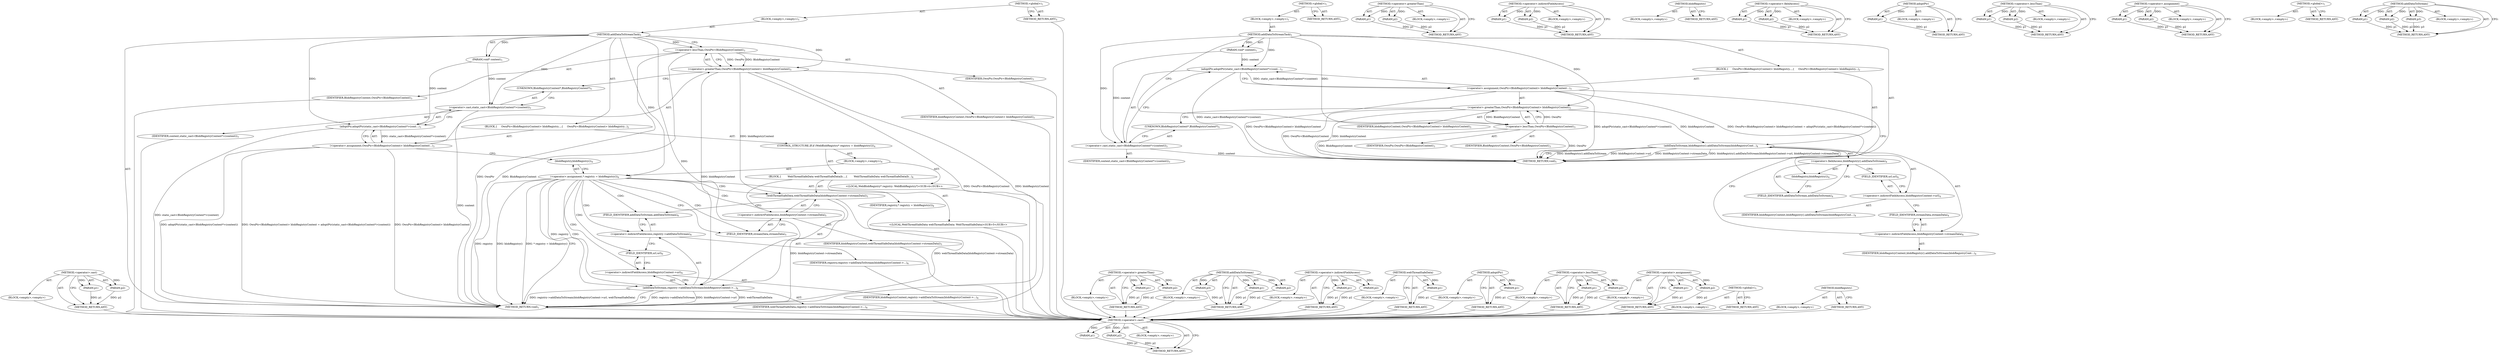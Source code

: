 digraph "blobRegistry" {
vulnerable_67 [label=<(METHOD,&lt;operator&gt;.cast)>];
vulnerable_68 [label=<(PARAM,p1)>];
vulnerable_69 [label=<(PARAM,p2)>];
vulnerable_70 [label=<(BLOCK,&lt;empty&gt;,&lt;empty&gt;)>];
vulnerable_71 [label=<(METHOD_RETURN,ANY)>];
vulnerable_6 [label=<(METHOD,&lt;global&gt;)<SUB>1</SUB>>];
vulnerable_7 [label=<(BLOCK,&lt;empty&gt;,&lt;empty&gt;)<SUB>1</SUB>>];
vulnerable_8 [label=<(METHOD,addDataToStreamTask)<SUB>1</SUB>>];
vulnerable_9 [label=<(PARAM,void* context)<SUB>1</SUB>>];
vulnerable_10 [label=<(BLOCK,{
     OwnPtr&lt;BlobRegistryContext&gt; blobRegistry...,{
     OwnPtr&lt;BlobRegistryContext&gt; blobRegistry...)<SUB>2</SUB>>];
vulnerable_11 [label=<(&lt;operator&gt;.assignment,OwnPtr&lt;BlobRegistryContext&gt; blobRegistryContext...)<SUB>3</SUB>>];
vulnerable_12 [label=<(&lt;operator&gt;.greaterThan,OwnPtr&lt;BlobRegistryContext&gt; blobRegistryContext)<SUB>3</SUB>>];
vulnerable_13 [label=<(&lt;operator&gt;.lessThan,OwnPtr&lt;BlobRegistryContext)<SUB>3</SUB>>];
vulnerable_14 [label=<(IDENTIFIER,OwnPtr,OwnPtr&lt;BlobRegistryContext)<SUB>3</SUB>>];
vulnerable_15 [label=<(IDENTIFIER,BlobRegistryContext,OwnPtr&lt;BlobRegistryContext)<SUB>3</SUB>>];
vulnerable_16 [label=<(IDENTIFIER,blobRegistryContext,OwnPtr&lt;BlobRegistryContext&gt; blobRegistryContext)<SUB>3</SUB>>];
vulnerable_17 [label=<(adoptPtr,adoptPtr(static_cast&lt;BlobRegistryContext*&gt;(cont...)<SUB>3</SUB>>];
vulnerable_18 [label=<(&lt;operator&gt;.cast,static_cast&lt;BlobRegistryContext*&gt;(context))<SUB>3</SUB>>];
vulnerable_19 [label=<(UNKNOWN,BlobRegistryContext*,BlobRegistryContext*)<SUB>3</SUB>>];
vulnerable_20 [label=<(IDENTIFIER,context,static_cast&lt;BlobRegistryContext*&gt;(context))<SUB>3</SUB>>];
vulnerable_21 [label=<(addDataToStream,blobRegistry().addDataToStream(blobRegistryCont...)<SUB>4</SUB>>];
vulnerable_22 [label=<(&lt;operator&gt;.fieldAccess,blobRegistry().addDataToStream)<SUB>4</SUB>>];
vulnerable_23 [label=<(blobRegistry,blobRegistry())<SUB>4</SUB>>];
vulnerable_24 [label=<(FIELD_IDENTIFIER,addDataToStream,addDataToStream)<SUB>4</SUB>>];
vulnerable_25 [label=<(&lt;operator&gt;.indirectFieldAccess,blobRegistryContext-&gt;url)<SUB>4</SUB>>];
vulnerable_26 [label=<(IDENTIFIER,blobRegistryContext,blobRegistry().addDataToStream(blobRegistryCont...)<SUB>4</SUB>>];
vulnerable_27 [label=<(FIELD_IDENTIFIER,url,url)<SUB>4</SUB>>];
vulnerable_28 [label=<(&lt;operator&gt;.indirectFieldAccess,blobRegistryContext-&gt;streamData)<SUB>4</SUB>>];
vulnerable_29 [label=<(IDENTIFIER,blobRegistryContext,blobRegistry().addDataToStream(blobRegistryCont...)<SUB>4</SUB>>];
vulnerable_30 [label=<(FIELD_IDENTIFIER,streamData,streamData)<SUB>4</SUB>>];
vulnerable_31 [label=<(METHOD_RETURN,void)<SUB>1</SUB>>];
vulnerable_33 [label=<(METHOD_RETURN,ANY)<SUB>1</SUB>>];
vulnerable_53 [label=<(METHOD,&lt;operator&gt;.greaterThan)>];
vulnerable_54 [label=<(PARAM,p1)>];
vulnerable_55 [label=<(PARAM,p2)>];
vulnerable_56 [label=<(BLOCK,&lt;empty&gt;,&lt;empty&gt;)>];
vulnerable_57 [label=<(METHOD_RETURN,ANY)>];
vulnerable_86 [label=<(METHOD,&lt;operator&gt;.indirectFieldAccess)>];
vulnerable_87 [label=<(PARAM,p1)>];
vulnerable_88 [label=<(PARAM,p2)>];
vulnerable_89 [label=<(BLOCK,&lt;empty&gt;,&lt;empty&gt;)>];
vulnerable_90 [label=<(METHOD_RETURN,ANY)>];
vulnerable_83 [label=<(METHOD,blobRegistry)>];
vulnerable_84 [label=<(BLOCK,&lt;empty&gt;,&lt;empty&gt;)>];
vulnerable_85 [label=<(METHOD_RETURN,ANY)>];
vulnerable_78 [label=<(METHOD,&lt;operator&gt;.fieldAccess)>];
vulnerable_79 [label=<(PARAM,p1)>];
vulnerable_80 [label=<(PARAM,p2)>];
vulnerable_81 [label=<(BLOCK,&lt;empty&gt;,&lt;empty&gt;)>];
vulnerable_82 [label=<(METHOD_RETURN,ANY)>];
vulnerable_63 [label=<(METHOD,adoptPtr)>];
vulnerable_64 [label=<(PARAM,p1)>];
vulnerable_65 [label=<(BLOCK,&lt;empty&gt;,&lt;empty&gt;)>];
vulnerable_66 [label=<(METHOD_RETURN,ANY)>];
vulnerable_58 [label=<(METHOD,&lt;operator&gt;.lessThan)>];
vulnerable_59 [label=<(PARAM,p1)>];
vulnerable_60 [label=<(PARAM,p2)>];
vulnerable_61 [label=<(BLOCK,&lt;empty&gt;,&lt;empty&gt;)>];
vulnerable_62 [label=<(METHOD_RETURN,ANY)>];
vulnerable_48 [label=<(METHOD,&lt;operator&gt;.assignment)>];
vulnerable_49 [label=<(PARAM,p1)>];
vulnerable_50 [label=<(PARAM,p2)>];
vulnerable_51 [label=<(BLOCK,&lt;empty&gt;,&lt;empty&gt;)>];
vulnerable_52 [label=<(METHOD_RETURN,ANY)>];
vulnerable_42 [label=<(METHOD,&lt;global&gt;)<SUB>1</SUB>>];
vulnerable_43 [label=<(BLOCK,&lt;empty&gt;,&lt;empty&gt;)>];
vulnerable_44 [label=<(METHOD_RETURN,ANY)>];
vulnerable_72 [label=<(METHOD,addDataToStream)>];
vulnerable_73 [label=<(PARAM,p1)>];
vulnerable_74 [label=<(PARAM,p2)>];
vulnerable_75 [label=<(PARAM,p3)>];
vulnerable_76 [label=<(BLOCK,&lt;empty&gt;,&lt;empty&gt;)>];
vulnerable_77 [label=<(METHOD_RETURN,ANY)>];
fixed_81 [label=<(METHOD,&lt;operator&gt;.cast)>];
fixed_82 [label=<(PARAM,p1)>];
fixed_83 [label=<(PARAM,p2)>];
fixed_84 [label=<(BLOCK,&lt;empty&gt;,&lt;empty&gt;)>];
fixed_85 [label=<(METHOD_RETURN,ANY)>];
fixed_6 [label=<(METHOD,&lt;global&gt;)<SUB>1</SUB>>];
fixed_7 [label=<(BLOCK,&lt;empty&gt;,&lt;empty&gt;)<SUB>1</SUB>>];
fixed_8 [label=<(METHOD,addDataToStreamTask)<SUB>1</SUB>>];
fixed_9 [label=<(PARAM,void* context)<SUB>1</SUB>>];
fixed_10 [label=<(BLOCK,{
     OwnPtr&lt;BlobRegistryContext&gt; blobRegistry...,{
     OwnPtr&lt;BlobRegistryContext&gt; blobRegistry...)<SUB>2</SUB>>];
fixed_11 [label=<(&lt;operator&gt;.assignment,OwnPtr&lt;BlobRegistryContext&gt; blobRegistryContext...)<SUB>3</SUB>>];
fixed_12 [label=<(&lt;operator&gt;.greaterThan,OwnPtr&lt;BlobRegistryContext&gt; blobRegistryContext)<SUB>3</SUB>>];
fixed_13 [label=<(&lt;operator&gt;.lessThan,OwnPtr&lt;BlobRegistryContext)<SUB>3</SUB>>];
fixed_14 [label=<(IDENTIFIER,OwnPtr,OwnPtr&lt;BlobRegistryContext)<SUB>3</SUB>>];
fixed_15 [label=<(IDENTIFIER,BlobRegistryContext,OwnPtr&lt;BlobRegistryContext)<SUB>3</SUB>>];
fixed_16 [label=<(IDENTIFIER,blobRegistryContext,OwnPtr&lt;BlobRegistryContext&gt; blobRegistryContext)<SUB>3</SUB>>];
fixed_17 [label=<(adoptPtr,adoptPtr(static_cast&lt;BlobRegistryContext*&gt;(cont...)<SUB>3</SUB>>];
fixed_18 [label=<(&lt;operator&gt;.cast,static_cast&lt;BlobRegistryContext*&gt;(context))<SUB>3</SUB>>];
fixed_19 [label=<(UNKNOWN,BlobRegistryContext*,BlobRegistryContext*)<SUB>3</SUB>>];
fixed_20 [label=<(IDENTIFIER,context,static_cast&lt;BlobRegistryContext*&gt;(context))<SUB>3</SUB>>];
fixed_21 [label=<(CONTROL_STRUCTURE,IF,if (WebBlobRegistry* registry = blobRegistry()))<SUB>4</SUB>>];
fixed_22 [label=<(BLOCK,&lt;empty&gt;,&lt;empty&gt;)<SUB>4</SUB>>];
fixed_23 [label="<(LOCAL,WebBlobRegistry* registry: WebBlobRegistry*)<SUB>4</SUB>>"];
fixed_24 [label=<(&lt;operator&gt;.assignment,* registry = blobRegistry())<SUB>4</SUB>>];
fixed_25 [label=<(IDENTIFIER,registry,* registry = blobRegistry())<SUB>4</SUB>>];
fixed_26 [label=<(blobRegistry,blobRegistry())<SUB>4</SUB>>];
fixed_27 [label=<(BLOCK,{
        WebThreadSafeData webThreadSafeData(b...,{
        WebThreadSafeData webThreadSafeData(b...)<SUB>4</SUB>>];
fixed_28 [label="<(LOCAL,WebThreadSafeData webThreadSafeData: WebThreadSafeData)<SUB>5</SUB>>"];
fixed_29 [label=<(webThreadSafeData,webThreadSafeData(blobRegistryContext-&gt;streamData))<SUB>5</SUB>>];
fixed_30 [label=<(&lt;operator&gt;.indirectFieldAccess,blobRegistryContext-&gt;streamData)<SUB>5</SUB>>];
fixed_31 [label=<(IDENTIFIER,blobRegistryContext,webThreadSafeData(blobRegistryContext-&gt;streamData))<SUB>5</SUB>>];
fixed_32 [label=<(FIELD_IDENTIFIER,streamData,streamData)<SUB>5</SUB>>];
fixed_33 [label=<(addDataToStream,registry-&gt;addDataToStream(blobRegistryContext-&gt;...)<SUB>6</SUB>>];
fixed_34 [label=<(&lt;operator&gt;.indirectFieldAccess,registry-&gt;addDataToStream)<SUB>6</SUB>>];
fixed_35 [label=<(IDENTIFIER,registry,registry-&gt;addDataToStream(blobRegistryContext-&gt;...)<SUB>6</SUB>>];
fixed_36 [label=<(FIELD_IDENTIFIER,addDataToStream,addDataToStream)<SUB>6</SUB>>];
fixed_37 [label=<(&lt;operator&gt;.indirectFieldAccess,blobRegistryContext-&gt;url)<SUB>6</SUB>>];
fixed_38 [label=<(IDENTIFIER,blobRegistryContext,registry-&gt;addDataToStream(blobRegistryContext-&gt;...)<SUB>6</SUB>>];
fixed_39 [label=<(FIELD_IDENTIFIER,url,url)<SUB>6</SUB>>];
fixed_40 [label=<(IDENTIFIER,webThreadSafeData,registry-&gt;addDataToStream(blobRegistryContext-&gt;...)<SUB>6</SUB>>];
fixed_41 [label=<(METHOD_RETURN,void)<SUB>1</SUB>>];
fixed_43 [label=<(METHOD_RETURN,ANY)<SUB>1</SUB>>];
fixed_67 [label=<(METHOD,&lt;operator&gt;.greaterThan)>];
fixed_68 [label=<(PARAM,p1)>];
fixed_69 [label=<(PARAM,p2)>];
fixed_70 [label=<(BLOCK,&lt;empty&gt;,&lt;empty&gt;)>];
fixed_71 [label=<(METHOD_RETURN,ANY)>];
fixed_98 [label=<(METHOD,addDataToStream)>];
fixed_99 [label=<(PARAM,p1)>];
fixed_100 [label=<(PARAM,p2)>];
fixed_101 [label=<(PARAM,p3)>];
fixed_102 [label=<(BLOCK,&lt;empty&gt;,&lt;empty&gt;)>];
fixed_103 [label=<(METHOD_RETURN,ANY)>];
fixed_93 [label=<(METHOD,&lt;operator&gt;.indirectFieldAccess)>];
fixed_94 [label=<(PARAM,p1)>];
fixed_95 [label=<(PARAM,p2)>];
fixed_96 [label=<(BLOCK,&lt;empty&gt;,&lt;empty&gt;)>];
fixed_97 [label=<(METHOD_RETURN,ANY)>];
fixed_89 [label=<(METHOD,webThreadSafeData)>];
fixed_90 [label=<(PARAM,p1)>];
fixed_91 [label=<(BLOCK,&lt;empty&gt;,&lt;empty&gt;)>];
fixed_92 [label=<(METHOD_RETURN,ANY)>];
fixed_77 [label=<(METHOD,adoptPtr)>];
fixed_78 [label=<(PARAM,p1)>];
fixed_79 [label=<(BLOCK,&lt;empty&gt;,&lt;empty&gt;)>];
fixed_80 [label=<(METHOD_RETURN,ANY)>];
fixed_72 [label=<(METHOD,&lt;operator&gt;.lessThan)>];
fixed_73 [label=<(PARAM,p1)>];
fixed_74 [label=<(PARAM,p2)>];
fixed_75 [label=<(BLOCK,&lt;empty&gt;,&lt;empty&gt;)>];
fixed_76 [label=<(METHOD_RETURN,ANY)>];
fixed_62 [label=<(METHOD,&lt;operator&gt;.assignment)>];
fixed_63 [label=<(PARAM,p1)>];
fixed_64 [label=<(PARAM,p2)>];
fixed_65 [label=<(BLOCK,&lt;empty&gt;,&lt;empty&gt;)>];
fixed_66 [label=<(METHOD_RETURN,ANY)>];
fixed_56 [label=<(METHOD,&lt;global&gt;)<SUB>1</SUB>>];
fixed_57 [label=<(BLOCK,&lt;empty&gt;,&lt;empty&gt;)>];
fixed_58 [label=<(METHOD_RETURN,ANY)>];
fixed_86 [label=<(METHOD,blobRegistry)>];
fixed_87 [label=<(BLOCK,&lt;empty&gt;,&lt;empty&gt;)>];
fixed_88 [label=<(METHOD_RETURN,ANY)>];
vulnerable_67 -> vulnerable_68  [key=0, label="AST: "];
vulnerable_67 -> vulnerable_68  [key=1, label="DDG: "];
vulnerable_67 -> vulnerable_70  [key=0, label="AST: "];
vulnerable_67 -> vulnerable_69  [key=0, label="AST: "];
vulnerable_67 -> vulnerable_69  [key=1, label="DDG: "];
vulnerable_67 -> vulnerable_71  [key=0, label="AST: "];
vulnerable_67 -> vulnerable_71  [key=1, label="CFG: "];
vulnerable_68 -> vulnerable_71  [key=0, label="DDG: p1"];
vulnerable_69 -> vulnerable_71  [key=0, label="DDG: p2"];
vulnerable_6 -> vulnerable_7  [key=0, label="AST: "];
vulnerable_6 -> vulnerable_33  [key=0, label="AST: "];
vulnerable_6 -> vulnerable_33  [key=1, label="CFG: "];
vulnerable_7 -> vulnerable_8  [key=0, label="AST: "];
vulnerable_8 -> vulnerable_9  [key=0, label="AST: "];
vulnerable_8 -> vulnerable_9  [key=1, label="DDG: "];
vulnerable_8 -> vulnerable_10  [key=0, label="AST: "];
vulnerable_8 -> vulnerable_31  [key=0, label="AST: "];
vulnerable_8 -> vulnerable_13  [key=0, label="CFG: "];
vulnerable_8 -> vulnerable_13  [key=1, label="DDG: "];
vulnerable_8 -> vulnerable_12  [key=0, label="DDG: "];
vulnerable_8 -> vulnerable_17  [key=0, label="DDG: "];
vulnerable_8 -> vulnerable_18  [key=0, label="DDG: "];
vulnerable_9 -> vulnerable_17  [key=0, label="DDG: context"];
vulnerable_9 -> vulnerable_18  [key=0, label="DDG: context"];
vulnerable_10 -> vulnerable_11  [key=0, label="AST: "];
vulnerable_10 -> vulnerable_21  [key=0, label="AST: "];
vulnerable_11 -> vulnerable_12  [key=0, label="AST: "];
vulnerable_11 -> vulnerable_17  [key=0, label="AST: "];
vulnerable_11 -> vulnerable_23  [key=0, label="CFG: "];
vulnerable_11 -> vulnerable_31  [key=0, label="DDG: OwnPtr&lt;BlobRegistryContext&gt; blobRegistryContext"];
vulnerable_11 -> vulnerable_31  [key=1, label="DDG: adoptPtr(static_cast&lt;BlobRegistryContext*&gt;(context))"];
vulnerable_11 -> vulnerable_31  [key=2, label="DDG: OwnPtr&lt;BlobRegistryContext&gt; blobRegistryContext = adoptPtr(static_cast&lt;BlobRegistryContext*&gt;(context))"];
vulnerable_12 -> vulnerable_13  [key=0, label="AST: "];
vulnerable_12 -> vulnerable_16  [key=0, label="AST: "];
vulnerable_12 -> vulnerable_19  [key=0, label="CFG: "];
vulnerable_12 -> vulnerable_31  [key=0, label="DDG: OwnPtr&lt;BlobRegistryContext"];
vulnerable_12 -> vulnerable_31  [key=1, label="DDG: blobRegistryContext"];
vulnerable_12 -> vulnerable_21  [key=0, label="DDG: blobRegistryContext"];
vulnerable_13 -> vulnerable_14  [key=0, label="AST: "];
vulnerable_13 -> vulnerable_15  [key=0, label="AST: "];
vulnerable_13 -> vulnerable_12  [key=0, label="CFG: "];
vulnerable_13 -> vulnerable_12  [key=1, label="DDG: OwnPtr"];
vulnerable_13 -> vulnerable_12  [key=2, label="DDG: BlobRegistryContext"];
vulnerable_13 -> vulnerable_31  [key=0, label="DDG: BlobRegistryContext"];
vulnerable_13 -> vulnerable_31  [key=1, label="DDG: OwnPtr"];
vulnerable_17 -> vulnerable_18  [key=0, label="AST: "];
vulnerable_17 -> vulnerable_11  [key=0, label="CFG: "];
vulnerable_17 -> vulnerable_11  [key=1, label="DDG: static_cast&lt;BlobRegistryContext*&gt;(context)"];
vulnerable_17 -> vulnerable_31  [key=0, label="DDG: static_cast&lt;BlobRegistryContext*&gt;(context)"];
vulnerable_18 -> vulnerable_19  [key=0, label="AST: "];
vulnerable_18 -> vulnerable_20  [key=0, label="AST: "];
vulnerable_18 -> vulnerable_17  [key=0, label="CFG: "];
vulnerable_18 -> vulnerable_31  [key=0, label="DDG: context"];
vulnerable_19 -> vulnerable_18  [key=0, label="CFG: "];
vulnerable_21 -> vulnerable_22  [key=0, label="AST: "];
vulnerable_21 -> vulnerable_25  [key=0, label="AST: "];
vulnerable_21 -> vulnerable_28  [key=0, label="AST: "];
vulnerable_21 -> vulnerable_31  [key=0, label="CFG: "];
vulnerable_21 -> vulnerable_31  [key=1, label="DDG: blobRegistry().addDataToStream"];
vulnerable_21 -> vulnerable_31  [key=2, label="DDG: blobRegistryContext-&gt;url"];
vulnerable_21 -> vulnerable_31  [key=3, label="DDG: blobRegistryContext-&gt;streamData"];
vulnerable_21 -> vulnerable_31  [key=4, label="DDG: blobRegistry().addDataToStream(blobRegistryContext-&gt;url, blobRegistryContext-&gt;streamData)"];
vulnerable_22 -> vulnerable_23  [key=0, label="AST: "];
vulnerable_22 -> vulnerable_24  [key=0, label="AST: "];
vulnerable_22 -> vulnerable_27  [key=0, label="CFG: "];
vulnerable_23 -> vulnerable_24  [key=0, label="CFG: "];
vulnerable_24 -> vulnerable_22  [key=0, label="CFG: "];
vulnerable_25 -> vulnerable_26  [key=0, label="AST: "];
vulnerable_25 -> vulnerable_27  [key=0, label="AST: "];
vulnerable_25 -> vulnerable_30  [key=0, label="CFG: "];
vulnerable_27 -> vulnerable_25  [key=0, label="CFG: "];
vulnerable_28 -> vulnerable_29  [key=0, label="AST: "];
vulnerable_28 -> vulnerable_30  [key=0, label="AST: "];
vulnerable_28 -> vulnerable_21  [key=0, label="CFG: "];
vulnerable_30 -> vulnerable_28  [key=0, label="CFG: "];
vulnerable_53 -> vulnerable_54  [key=0, label="AST: "];
vulnerable_53 -> vulnerable_54  [key=1, label="DDG: "];
vulnerable_53 -> vulnerable_56  [key=0, label="AST: "];
vulnerable_53 -> vulnerable_55  [key=0, label="AST: "];
vulnerable_53 -> vulnerable_55  [key=1, label="DDG: "];
vulnerable_53 -> vulnerable_57  [key=0, label="AST: "];
vulnerable_53 -> vulnerable_57  [key=1, label="CFG: "];
vulnerable_54 -> vulnerable_57  [key=0, label="DDG: p1"];
vulnerable_55 -> vulnerable_57  [key=0, label="DDG: p2"];
vulnerable_86 -> vulnerable_87  [key=0, label="AST: "];
vulnerable_86 -> vulnerable_87  [key=1, label="DDG: "];
vulnerable_86 -> vulnerable_89  [key=0, label="AST: "];
vulnerable_86 -> vulnerable_88  [key=0, label="AST: "];
vulnerable_86 -> vulnerable_88  [key=1, label="DDG: "];
vulnerable_86 -> vulnerable_90  [key=0, label="AST: "];
vulnerable_86 -> vulnerable_90  [key=1, label="CFG: "];
vulnerable_87 -> vulnerable_90  [key=0, label="DDG: p1"];
vulnerable_88 -> vulnerable_90  [key=0, label="DDG: p2"];
vulnerable_83 -> vulnerable_84  [key=0, label="AST: "];
vulnerable_83 -> vulnerable_85  [key=0, label="AST: "];
vulnerable_83 -> vulnerable_85  [key=1, label="CFG: "];
vulnerable_78 -> vulnerable_79  [key=0, label="AST: "];
vulnerable_78 -> vulnerable_79  [key=1, label="DDG: "];
vulnerable_78 -> vulnerable_81  [key=0, label="AST: "];
vulnerable_78 -> vulnerable_80  [key=0, label="AST: "];
vulnerable_78 -> vulnerable_80  [key=1, label="DDG: "];
vulnerable_78 -> vulnerable_82  [key=0, label="AST: "];
vulnerable_78 -> vulnerable_82  [key=1, label="CFG: "];
vulnerable_79 -> vulnerable_82  [key=0, label="DDG: p1"];
vulnerable_80 -> vulnerable_82  [key=0, label="DDG: p2"];
vulnerable_63 -> vulnerable_64  [key=0, label="AST: "];
vulnerable_63 -> vulnerable_64  [key=1, label="DDG: "];
vulnerable_63 -> vulnerable_65  [key=0, label="AST: "];
vulnerable_63 -> vulnerable_66  [key=0, label="AST: "];
vulnerable_63 -> vulnerable_66  [key=1, label="CFG: "];
vulnerable_64 -> vulnerable_66  [key=0, label="DDG: p1"];
vulnerable_58 -> vulnerable_59  [key=0, label="AST: "];
vulnerable_58 -> vulnerable_59  [key=1, label="DDG: "];
vulnerable_58 -> vulnerable_61  [key=0, label="AST: "];
vulnerable_58 -> vulnerable_60  [key=0, label="AST: "];
vulnerable_58 -> vulnerable_60  [key=1, label="DDG: "];
vulnerable_58 -> vulnerable_62  [key=0, label="AST: "];
vulnerable_58 -> vulnerable_62  [key=1, label="CFG: "];
vulnerable_59 -> vulnerable_62  [key=0, label="DDG: p1"];
vulnerable_60 -> vulnerable_62  [key=0, label="DDG: p2"];
vulnerable_48 -> vulnerable_49  [key=0, label="AST: "];
vulnerable_48 -> vulnerable_49  [key=1, label="DDG: "];
vulnerable_48 -> vulnerable_51  [key=0, label="AST: "];
vulnerable_48 -> vulnerable_50  [key=0, label="AST: "];
vulnerable_48 -> vulnerable_50  [key=1, label="DDG: "];
vulnerable_48 -> vulnerable_52  [key=0, label="AST: "];
vulnerable_48 -> vulnerable_52  [key=1, label="CFG: "];
vulnerable_49 -> vulnerable_52  [key=0, label="DDG: p1"];
vulnerable_50 -> vulnerable_52  [key=0, label="DDG: p2"];
vulnerable_42 -> vulnerable_43  [key=0, label="AST: "];
vulnerable_42 -> vulnerable_44  [key=0, label="AST: "];
vulnerable_42 -> vulnerable_44  [key=1, label="CFG: "];
vulnerable_72 -> vulnerable_73  [key=0, label="AST: "];
vulnerable_72 -> vulnerable_73  [key=1, label="DDG: "];
vulnerable_72 -> vulnerable_76  [key=0, label="AST: "];
vulnerable_72 -> vulnerable_74  [key=0, label="AST: "];
vulnerable_72 -> vulnerable_74  [key=1, label="DDG: "];
vulnerable_72 -> vulnerable_77  [key=0, label="AST: "];
vulnerable_72 -> vulnerable_77  [key=1, label="CFG: "];
vulnerable_72 -> vulnerable_75  [key=0, label="AST: "];
vulnerable_72 -> vulnerable_75  [key=1, label="DDG: "];
vulnerable_73 -> vulnerable_77  [key=0, label="DDG: p1"];
vulnerable_74 -> vulnerable_77  [key=0, label="DDG: p2"];
vulnerable_75 -> vulnerable_77  [key=0, label="DDG: p3"];
fixed_81 -> fixed_82  [key=0, label="AST: "];
fixed_81 -> fixed_82  [key=1, label="DDG: "];
fixed_81 -> fixed_84  [key=0, label="AST: "];
fixed_81 -> fixed_83  [key=0, label="AST: "];
fixed_81 -> fixed_83  [key=1, label="DDG: "];
fixed_81 -> fixed_85  [key=0, label="AST: "];
fixed_81 -> fixed_85  [key=1, label="CFG: "];
fixed_82 -> fixed_85  [key=0, label="DDG: p1"];
fixed_83 -> fixed_85  [key=0, label="DDG: p2"];
fixed_84 -> vulnerable_67  [key=0];
fixed_85 -> vulnerable_67  [key=0];
fixed_6 -> fixed_7  [key=0, label="AST: "];
fixed_6 -> fixed_43  [key=0, label="AST: "];
fixed_6 -> fixed_43  [key=1, label="CFG: "];
fixed_7 -> fixed_8  [key=0, label="AST: "];
fixed_8 -> fixed_9  [key=0, label="AST: "];
fixed_8 -> fixed_9  [key=1, label="DDG: "];
fixed_8 -> fixed_10  [key=0, label="AST: "];
fixed_8 -> fixed_41  [key=0, label="AST: "];
fixed_8 -> fixed_13  [key=0, label="CFG: "];
fixed_8 -> fixed_13  [key=1, label="DDG: "];
fixed_8 -> fixed_12  [key=0, label="DDG: "];
fixed_8 -> fixed_17  [key=0, label="DDG: "];
fixed_8 -> fixed_24  [key=0, label="DDG: "];
fixed_8 -> fixed_18  [key=0, label="DDG: "];
fixed_8 -> fixed_33  [key=0, label="DDG: "];
fixed_9 -> fixed_17  [key=0, label="DDG: context"];
fixed_9 -> fixed_18  [key=0, label="DDG: context"];
fixed_10 -> fixed_11  [key=0, label="AST: "];
fixed_10 -> fixed_21  [key=0, label="AST: "];
fixed_11 -> fixed_12  [key=0, label="AST: "];
fixed_11 -> fixed_17  [key=0, label="AST: "];
fixed_11 -> fixed_26  [key=0, label="CFG: "];
fixed_11 -> fixed_41  [key=0, label="DDG: OwnPtr&lt;BlobRegistryContext&gt; blobRegistryContext"];
fixed_11 -> fixed_41  [key=1, label="DDG: adoptPtr(static_cast&lt;BlobRegistryContext*&gt;(context))"];
fixed_11 -> fixed_41  [key=2, label="DDG: OwnPtr&lt;BlobRegistryContext&gt; blobRegistryContext = adoptPtr(static_cast&lt;BlobRegistryContext*&gt;(context))"];
fixed_12 -> fixed_13  [key=0, label="AST: "];
fixed_12 -> fixed_16  [key=0, label="AST: "];
fixed_12 -> fixed_19  [key=0, label="CFG: "];
fixed_12 -> fixed_41  [key=0, label="DDG: OwnPtr&lt;BlobRegistryContext"];
fixed_12 -> fixed_41  [key=1, label="DDG: blobRegistryContext"];
fixed_12 -> fixed_29  [key=0, label="DDG: blobRegistryContext"];
fixed_12 -> fixed_33  [key=0, label="DDG: blobRegistryContext"];
fixed_13 -> fixed_14  [key=0, label="AST: "];
fixed_13 -> fixed_15  [key=0, label="AST: "];
fixed_13 -> fixed_12  [key=0, label="CFG: "];
fixed_13 -> fixed_12  [key=1, label="DDG: OwnPtr"];
fixed_13 -> fixed_12  [key=2, label="DDG: BlobRegistryContext"];
fixed_13 -> fixed_41  [key=0, label="DDG: BlobRegistryContext"];
fixed_13 -> fixed_41  [key=1, label="DDG: OwnPtr"];
fixed_14 -> vulnerable_67  [key=0];
fixed_15 -> vulnerable_67  [key=0];
fixed_16 -> vulnerable_67  [key=0];
fixed_17 -> fixed_18  [key=0, label="AST: "];
fixed_17 -> fixed_11  [key=0, label="CFG: "];
fixed_17 -> fixed_11  [key=1, label="DDG: static_cast&lt;BlobRegistryContext*&gt;(context)"];
fixed_17 -> fixed_41  [key=0, label="DDG: static_cast&lt;BlobRegistryContext*&gt;(context)"];
fixed_18 -> fixed_19  [key=0, label="AST: "];
fixed_18 -> fixed_20  [key=0, label="AST: "];
fixed_18 -> fixed_17  [key=0, label="CFG: "];
fixed_18 -> fixed_41  [key=0, label="DDG: context"];
fixed_19 -> fixed_18  [key=0, label="CFG: "];
fixed_20 -> vulnerable_67  [key=0];
fixed_21 -> fixed_22  [key=0, label="AST: "];
fixed_21 -> fixed_27  [key=0, label="AST: "];
fixed_22 -> fixed_23  [key=0, label="AST: "];
fixed_22 -> fixed_24  [key=0, label="AST: "];
fixed_23 -> vulnerable_67  [key=0];
fixed_24 -> fixed_25  [key=0, label="AST: "];
fixed_24 -> fixed_26  [key=0, label="AST: "];
fixed_24 -> fixed_41  [key=0, label="CFG: "];
fixed_24 -> fixed_41  [key=1, label="DDG: registry"];
fixed_24 -> fixed_41  [key=2, label="DDG: blobRegistry()"];
fixed_24 -> fixed_41  [key=3, label="DDG: * registry = blobRegistry()"];
fixed_24 -> fixed_32  [key=0, label="CFG: "];
fixed_24 -> fixed_32  [key=1, label="CDG: "];
fixed_24 -> fixed_33  [key=0, label="DDG: registry"];
fixed_24 -> fixed_33  [key=1, label="CDG: "];
fixed_24 -> fixed_30  [key=0, label="CDG: "];
fixed_24 -> fixed_29  [key=0, label="CDG: "];
fixed_24 -> fixed_34  [key=0, label="CDG: "];
fixed_24 -> fixed_36  [key=0, label="CDG: "];
fixed_24 -> fixed_37  [key=0, label="CDG: "];
fixed_24 -> fixed_39  [key=0, label="CDG: "];
fixed_25 -> vulnerable_67  [key=0];
fixed_26 -> fixed_24  [key=0, label="CFG: "];
fixed_27 -> fixed_28  [key=0, label="AST: "];
fixed_27 -> fixed_29  [key=0, label="AST: "];
fixed_27 -> fixed_33  [key=0, label="AST: "];
fixed_28 -> vulnerable_67  [key=0];
fixed_29 -> fixed_30  [key=0, label="AST: "];
fixed_29 -> fixed_36  [key=0, label="CFG: "];
fixed_29 -> fixed_41  [key=0, label="DDG: blobRegistryContext-&gt;streamData"];
fixed_29 -> fixed_41  [key=1, label="DDG: webThreadSafeData(blobRegistryContext-&gt;streamData)"];
fixed_30 -> fixed_31  [key=0, label="AST: "];
fixed_30 -> fixed_32  [key=0, label="AST: "];
fixed_30 -> fixed_29  [key=0, label="CFG: "];
fixed_31 -> vulnerable_67  [key=0];
fixed_32 -> fixed_30  [key=0, label="CFG: "];
fixed_33 -> fixed_34  [key=0, label="AST: "];
fixed_33 -> fixed_37  [key=0, label="AST: "];
fixed_33 -> fixed_40  [key=0, label="AST: "];
fixed_33 -> fixed_41  [key=0, label="CFG: "];
fixed_33 -> fixed_41  [key=1, label="DDG: registry-&gt;addDataToStream"];
fixed_33 -> fixed_41  [key=2, label="DDG: blobRegistryContext-&gt;url"];
fixed_33 -> fixed_41  [key=3, label="DDG: webThreadSafeData"];
fixed_33 -> fixed_41  [key=4, label="DDG: registry-&gt;addDataToStream(blobRegistryContext-&gt;url, webThreadSafeData)"];
fixed_34 -> fixed_35  [key=0, label="AST: "];
fixed_34 -> fixed_36  [key=0, label="AST: "];
fixed_34 -> fixed_39  [key=0, label="CFG: "];
fixed_35 -> vulnerable_67  [key=0];
fixed_36 -> fixed_34  [key=0, label="CFG: "];
fixed_37 -> fixed_38  [key=0, label="AST: "];
fixed_37 -> fixed_39  [key=0, label="AST: "];
fixed_37 -> fixed_33  [key=0, label="CFG: "];
fixed_38 -> vulnerable_67  [key=0];
fixed_39 -> fixed_37  [key=0, label="CFG: "];
fixed_40 -> vulnerable_67  [key=0];
fixed_41 -> vulnerable_67  [key=0];
fixed_43 -> vulnerable_67  [key=0];
fixed_67 -> fixed_68  [key=0, label="AST: "];
fixed_67 -> fixed_68  [key=1, label="DDG: "];
fixed_67 -> fixed_70  [key=0, label="AST: "];
fixed_67 -> fixed_69  [key=0, label="AST: "];
fixed_67 -> fixed_69  [key=1, label="DDG: "];
fixed_67 -> fixed_71  [key=0, label="AST: "];
fixed_67 -> fixed_71  [key=1, label="CFG: "];
fixed_68 -> fixed_71  [key=0, label="DDG: p1"];
fixed_69 -> fixed_71  [key=0, label="DDG: p2"];
fixed_70 -> vulnerable_67  [key=0];
fixed_71 -> vulnerable_67  [key=0];
fixed_98 -> fixed_99  [key=0, label="AST: "];
fixed_98 -> fixed_99  [key=1, label="DDG: "];
fixed_98 -> fixed_102  [key=0, label="AST: "];
fixed_98 -> fixed_100  [key=0, label="AST: "];
fixed_98 -> fixed_100  [key=1, label="DDG: "];
fixed_98 -> fixed_103  [key=0, label="AST: "];
fixed_98 -> fixed_103  [key=1, label="CFG: "];
fixed_98 -> fixed_101  [key=0, label="AST: "];
fixed_98 -> fixed_101  [key=1, label="DDG: "];
fixed_99 -> fixed_103  [key=0, label="DDG: p1"];
fixed_100 -> fixed_103  [key=0, label="DDG: p2"];
fixed_101 -> fixed_103  [key=0, label="DDG: p3"];
fixed_102 -> vulnerable_67  [key=0];
fixed_103 -> vulnerable_67  [key=0];
fixed_93 -> fixed_94  [key=0, label="AST: "];
fixed_93 -> fixed_94  [key=1, label="DDG: "];
fixed_93 -> fixed_96  [key=0, label="AST: "];
fixed_93 -> fixed_95  [key=0, label="AST: "];
fixed_93 -> fixed_95  [key=1, label="DDG: "];
fixed_93 -> fixed_97  [key=0, label="AST: "];
fixed_93 -> fixed_97  [key=1, label="CFG: "];
fixed_94 -> fixed_97  [key=0, label="DDG: p1"];
fixed_95 -> fixed_97  [key=0, label="DDG: p2"];
fixed_96 -> vulnerable_67  [key=0];
fixed_97 -> vulnerable_67  [key=0];
fixed_89 -> fixed_90  [key=0, label="AST: "];
fixed_89 -> fixed_90  [key=1, label="DDG: "];
fixed_89 -> fixed_91  [key=0, label="AST: "];
fixed_89 -> fixed_92  [key=0, label="AST: "];
fixed_89 -> fixed_92  [key=1, label="CFG: "];
fixed_90 -> fixed_92  [key=0, label="DDG: p1"];
fixed_91 -> vulnerable_67  [key=0];
fixed_92 -> vulnerable_67  [key=0];
fixed_77 -> fixed_78  [key=0, label="AST: "];
fixed_77 -> fixed_78  [key=1, label="DDG: "];
fixed_77 -> fixed_79  [key=0, label="AST: "];
fixed_77 -> fixed_80  [key=0, label="AST: "];
fixed_77 -> fixed_80  [key=1, label="CFG: "];
fixed_78 -> fixed_80  [key=0, label="DDG: p1"];
fixed_79 -> vulnerable_67  [key=0];
fixed_80 -> vulnerable_67  [key=0];
fixed_72 -> fixed_73  [key=0, label="AST: "];
fixed_72 -> fixed_73  [key=1, label="DDG: "];
fixed_72 -> fixed_75  [key=0, label="AST: "];
fixed_72 -> fixed_74  [key=0, label="AST: "];
fixed_72 -> fixed_74  [key=1, label="DDG: "];
fixed_72 -> fixed_76  [key=0, label="AST: "];
fixed_72 -> fixed_76  [key=1, label="CFG: "];
fixed_73 -> fixed_76  [key=0, label="DDG: p1"];
fixed_74 -> fixed_76  [key=0, label="DDG: p2"];
fixed_75 -> vulnerable_67  [key=0];
fixed_76 -> vulnerable_67  [key=0];
fixed_62 -> fixed_63  [key=0, label="AST: "];
fixed_62 -> fixed_63  [key=1, label="DDG: "];
fixed_62 -> fixed_65  [key=0, label="AST: "];
fixed_62 -> fixed_64  [key=0, label="AST: "];
fixed_62 -> fixed_64  [key=1, label="DDG: "];
fixed_62 -> fixed_66  [key=0, label="AST: "];
fixed_62 -> fixed_66  [key=1, label="CFG: "];
fixed_63 -> fixed_66  [key=0, label="DDG: p1"];
fixed_64 -> fixed_66  [key=0, label="DDG: p2"];
fixed_65 -> vulnerable_67  [key=0];
fixed_66 -> vulnerable_67  [key=0];
fixed_56 -> fixed_57  [key=0, label="AST: "];
fixed_56 -> fixed_58  [key=0, label="AST: "];
fixed_56 -> fixed_58  [key=1, label="CFG: "];
fixed_57 -> vulnerable_67  [key=0];
fixed_58 -> vulnerable_67  [key=0];
fixed_86 -> fixed_87  [key=0, label="AST: "];
fixed_86 -> fixed_88  [key=0, label="AST: "];
fixed_86 -> fixed_88  [key=1, label="CFG: "];
fixed_87 -> vulnerable_67  [key=0];
fixed_88 -> vulnerable_67  [key=0];
}
